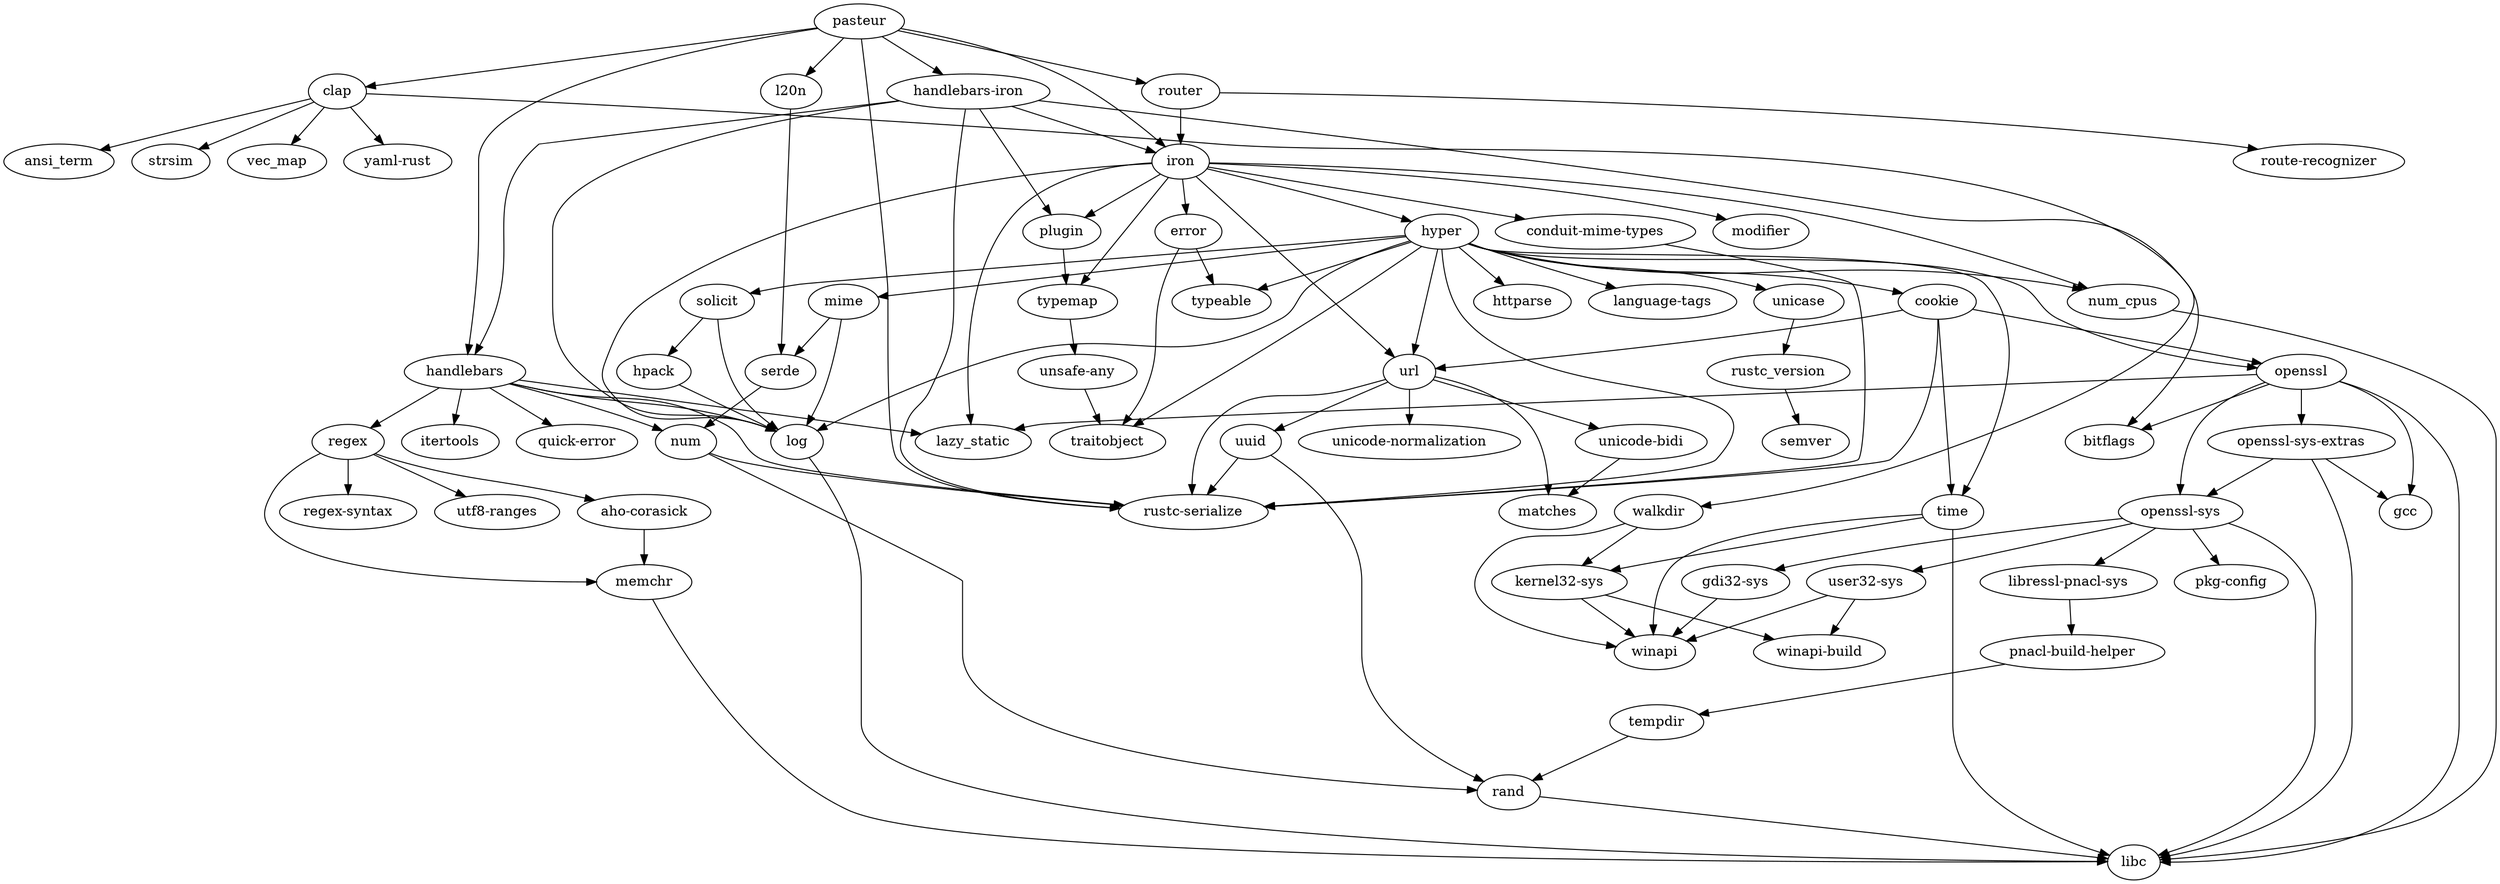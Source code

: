 digraph dependencies {
	N0[label="pasteur"];
	N1[label="clap"];
	N2[label="handlebars"];
	N3[label="handlebars-iron"];
	N4[label="iron"];
	N5[label="l20n"];
	N6[label="router"];
	N7[label="rustc-serialize"];
	N8[label="aho-corasick"];
	N9[label="memchr"];
	N10[label="ansi_term"];
	N11[label="bitflags"];
	N12[label="strsim"];
	N13[label="vec_map"];
	N14[label="yaml-rust"];
	N15[label="conduit-mime-types"];
	N16[label="cookie"];
	N17[label="openssl"];
	N18[label="time"];
	N19[label="url"];
	N20[label="error"];
	N21[label="traitobject"];
	N22[label="typeable"];
	N23[label="gcc"];
	N24[label="gdi32-sys"];
	N25[label="winapi"];
	N26[label="itertools"];
	N27[label="lazy_static"];
	N28[label="log"];
	N29[label="num"];
	N30[label="quick-error"];
	N31[label="regex"];
	N32[label="plugin"];
	N33[label="walkdir"];
	N34[label="hpack"];
	N35[label="httparse"];
	N36[label="hyper"];
	N37[label="language-tags"];
	N38[label="mime"];
	N39[label="num_cpus"];
	N40[label="solicit"];
	N41[label="unicase"];
	N42[label="modifier"];
	N43[label="typemap"];
	N44[label="kernel32-sys"];
	N45[label="winapi-build"];
	N46[label="serde"];
	N47[label="libc"];
	N48[label="libressl-pnacl-sys"];
	N49[label="pnacl-build-helper"];
	N50[label="matches"];
	N51[label="rand"];
	N52[label="openssl-sys"];
	N53[label="openssl-sys-extras"];
	N54[label="pkg-config"];
	N55[label="user32-sys"];
	N56[label="tempdir"];
	N57[label="regex-syntax"];
	N58[label="utf8-ranges"];
	N59[label="route-recognizer"];
	N60[label="rustc_version"];
	N61[label="semver"];
	N62[label="unsafe-any"];
	N63[label="unicode-bidi"];
	N64[label="unicode-normalization"];
	N65[label="uuid"];
	N0 -> N1[label=""];
	N0 -> N2[label=""];
	N0 -> N3[label=""];
	N0 -> N4[label=""];
	N0 -> N5[label=""];
	N0 -> N6[label=""];
	N0 -> N7[label=""];
	N1 -> N10[label=""];
	N1 -> N11[label=""];
	N1 -> N12[label=""];
	N1 -> N13[label=""];
	N1 -> N14[label=""];
	N2 -> N7[label=""];
	N2 -> N26[label=""];
	N2 -> N27[label=""];
	N2 -> N28[label=""];
	N2 -> N29[label=""];
	N2 -> N30[label=""];
	N2 -> N31[label=""];
	N3 -> N2[label=""];
	N3 -> N4[label=""];
	N3 -> N7[label=""];
	N3 -> N28[label=""];
	N3 -> N32[label=""];
	N3 -> N33[label=""];
	N4 -> N15[label=""];
	N4 -> N19[label=""];
	N4 -> N20[label=""];
	N4 -> N27[label=""];
	N4 -> N28[label=""];
	N4 -> N32[label=""];
	N4 -> N36[label=""];
	N4 -> N39[label=""];
	N4 -> N42[label=""];
	N4 -> N43[label=""];
	N5 -> N46[label=""];
	N6 -> N4[label=""];
	N6 -> N59[label=""];
	N8 -> N9[label=""];
	N9 -> N47[label=""];
	N15 -> N7[label=""];
	N16 -> N7[label=""];
	N16 -> N17[label=""];
	N16 -> N18[label=""];
	N16 -> N19[label=""];
	N17 -> N11[label=""];
	N17 -> N23[label=""];
	N17 -> N27[label=""];
	N17 -> N47[label=""];
	N17 -> N52[label=""];
	N17 -> N53[label=""];
	N18 -> N25[label=""];
	N18 -> N44[label=""];
	N18 -> N47[label=""];
	N19 -> N7[label=""];
	N19 -> N50[label=""];
	N19 -> N63[label=""];
	N19 -> N64[label=""];
	N19 -> N65[label=""];
	N20 -> N21[label=""];
	N20 -> N22[label=""];
	N24 -> N25[label=""];
	N28 -> N47[label=""];
	N29 -> N7[label=""];
	N29 -> N51[label=""];
	N31 -> N8[label=""];
	N31 -> N9[label=""];
	N31 -> N57[label=""];
	N31 -> N58[label=""];
	N32 -> N43[label=""];
	N33 -> N25[label=""];
	N33 -> N44[label=""];
	N34 -> N28[label=""];
	N36 -> N7[label=""];
	N36 -> N16[label=""];
	N36 -> N17[label=""];
	N36 -> N18[label=""];
	N36 -> N19[label=""];
	N36 -> N21[label=""];
	N36 -> N22[label=""];
	N36 -> N28[label=""];
	N36 -> N35[label=""];
	N36 -> N37[label=""];
	N36 -> N38[label=""];
	N36 -> N39[label=""];
	N36 -> N40[label=""];
	N36 -> N41[label=""];
	N38 -> N28[label=""];
	N38 -> N46[label=""];
	N39 -> N47[label=""];
	N40 -> N28[label=""];
	N40 -> N34[label=""];
	N41 -> N60[label=""];
	N43 -> N62[label=""];
	N44 -> N25[label=""];
	N44 -> N45[label=""];
	N46 -> N29[label=""];
	N48 -> N49[label=""];
	N49 -> N56[label=""];
	N51 -> N47[label=""];
	N52 -> N24[label=""];
	N52 -> N47[label=""];
	N52 -> N48[label=""];
	N52 -> N54[label=""];
	N52 -> N55[label=""];
	N53 -> N23[label=""];
	N53 -> N47[label=""];
	N53 -> N52[label=""];
	N55 -> N25[label=""];
	N55 -> N45[label=""];
	N56 -> N51[label=""];
	N60 -> N61[label=""];
	N62 -> N21[label=""];
	N63 -> N50[label=""];
	N65 -> N7[label=""];
	N65 -> N51[label=""];
}
